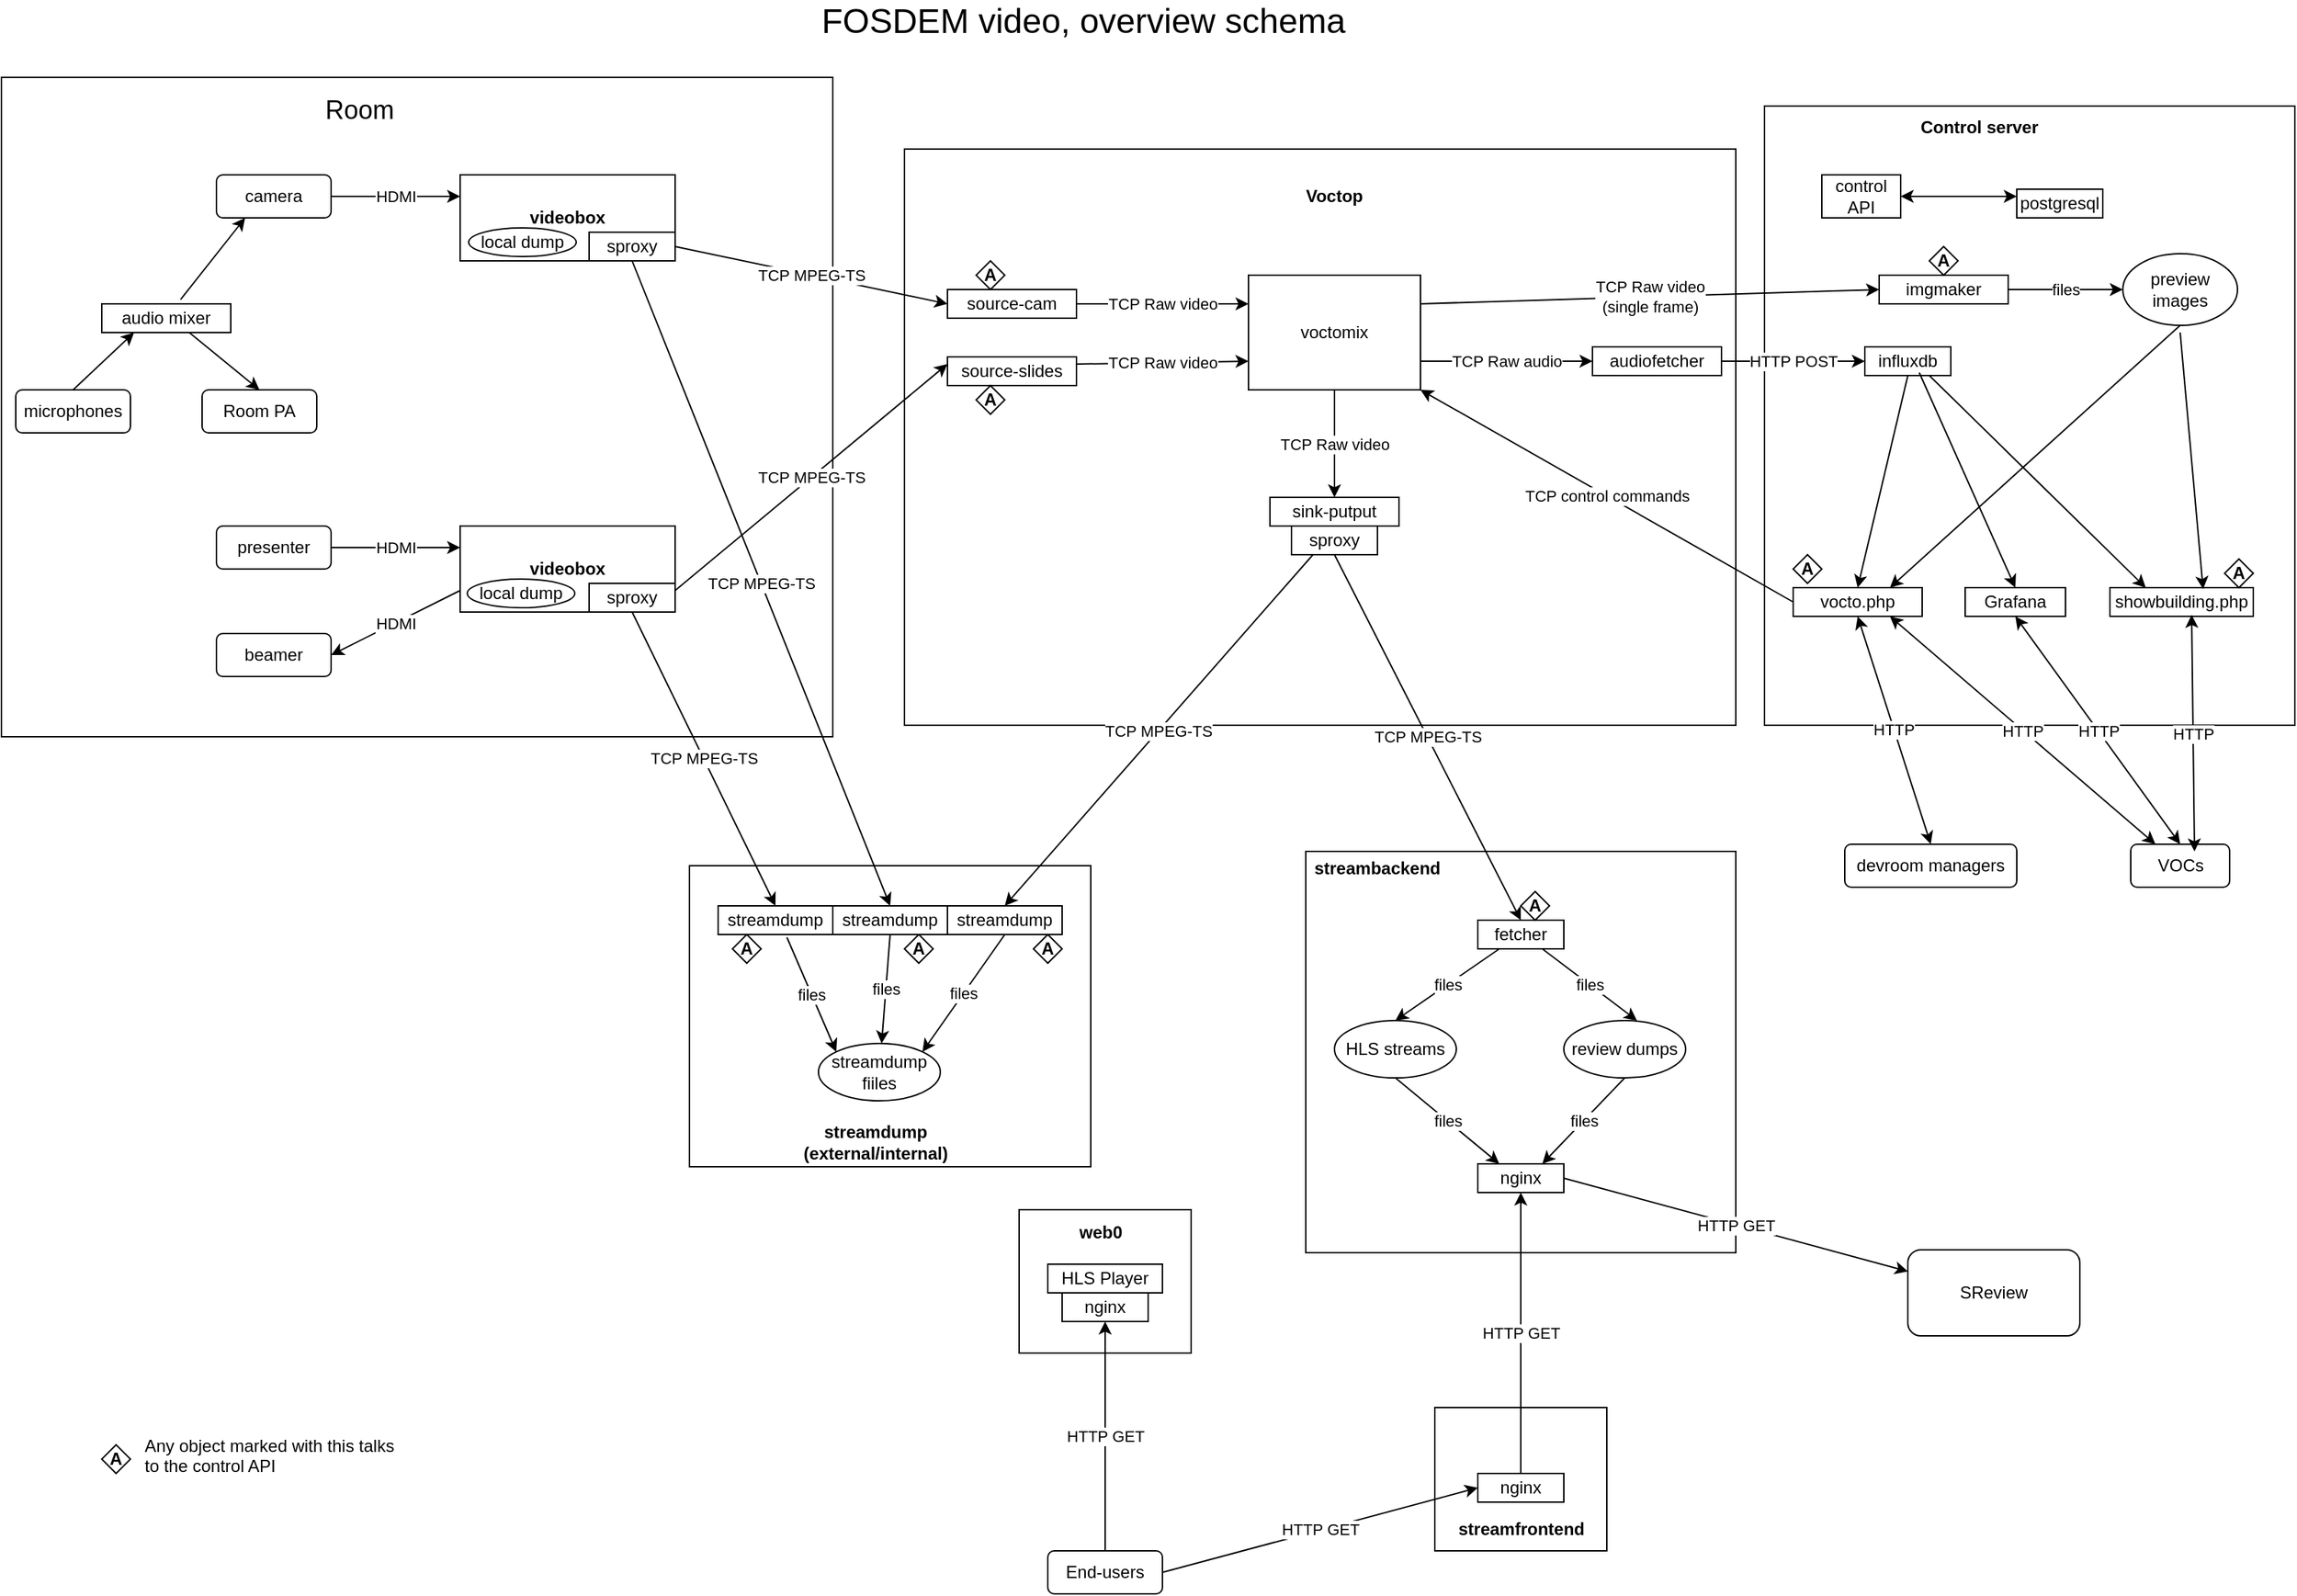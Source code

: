 <mxfile version="22.1.17" type="google">
  <diagram name="Page-1" id="g9NNAyTrI28TUXHVoH37">
    <mxGraphModel grid="1" page="1" gridSize="10" guides="1" tooltips="1" connect="1" arrows="1" fold="1" pageScale="1" pageWidth="1654" pageHeight="1169" math="0" shadow="0">
      <root>
        <mxCell id="0" />
        <mxCell id="1" parent="0" />
        <mxCell id="J2BQLT2Hye8kWJKoQPPj-135" value="" style="rounded=0;whiteSpace=wrap;html=1;" vertex="1" parent="1">
          <mxGeometry x="30" y="74" width="580" height="460" as="geometry" />
        </mxCell>
        <mxCell id="J2BQLT2Hye8kWJKoQPPj-134" value="" style="rounded=0;whiteSpace=wrap;html=1;" vertex="1" parent="1">
          <mxGeometry x="660" y="124" width="580" height="402" as="geometry" />
        </mxCell>
        <mxCell id="J2BQLT2Hye8kWJKoQPPj-126" value="" style="rounded=0;whiteSpace=wrap;html=1;" vertex="1" parent="1">
          <mxGeometry x="940" y="614" width="300" height="280" as="geometry" />
        </mxCell>
        <mxCell id="J2BQLT2Hye8kWJKoQPPj-125" value="" style="rounded=0;whiteSpace=wrap;html=1;" vertex="1" parent="1">
          <mxGeometry x="1260" y="94" width="370" height="432" as="geometry" />
        </mxCell>
        <mxCell id="J2BQLT2Hye8kWJKoQPPj-124" value="" style="rounded=0;whiteSpace=wrap;html=1;" vertex="1" parent="1">
          <mxGeometry x="1030" y="1002" width="120" height="100" as="geometry" />
        </mxCell>
        <mxCell id="J2BQLT2Hye8kWJKoQPPj-122" value="" style="rounded=0;whiteSpace=wrap;html=1;" vertex="1" parent="1">
          <mxGeometry x="740" y="864" width="120" height="100" as="geometry" />
        </mxCell>
        <mxCell id="J2BQLT2Hye8kWJKoQPPj-120" value="" style="rounded=0;whiteSpace=wrap;html=1;" vertex="1" parent="1">
          <mxGeometry x="510" y="624" width="280" height="210" as="geometry" />
        </mxCell>
        <mxCell id="J2BQLT2Hye8kWJKoQPPj-1" value="camera" style="rounded=1;whiteSpace=wrap;html=1;" vertex="1" parent="1">
          <mxGeometry x="180" y="142" width="80" height="30" as="geometry" />
        </mxCell>
        <mxCell id="J2BQLT2Hye8kWJKoQPPj-2" value="&lt;b&gt;videobox&lt;br&gt;&lt;/b&gt;" style="rounded=0;whiteSpace=wrap;html=1;" vertex="1" parent="1">
          <mxGeometry x="350" y="142" width="150" height="60" as="geometry" />
        </mxCell>
        <mxCell id="J2BQLT2Hye8kWJKoQPPj-3" value="HDMI&lt;br&gt;" style="endArrow=classic;html=1;rounded=0;entryX=0;entryY=0.25;entryDx=0;entryDy=0;" edge="1" parent="1" source="J2BQLT2Hye8kWJKoQPPj-1" target="J2BQLT2Hye8kWJKoQPPj-2">
          <mxGeometry width="50" height="50" relative="1" as="geometry">
            <mxPoint x="160" y="312" as="sourcePoint" />
            <mxPoint x="210" y="262" as="targetPoint" />
          </mxGeometry>
        </mxCell>
        <mxCell id="J2BQLT2Hye8kWJKoQPPj-5" value="audio mixer" style="rounded=0;whiteSpace=wrap;html=1;" vertex="1" parent="1">
          <mxGeometry x="100" y="232" width="90" height="20" as="geometry" />
        </mxCell>
        <mxCell id="J2BQLT2Hye8kWJKoQPPj-6" value="Room PA" style="rounded=1;whiteSpace=wrap;html=1;" vertex="1" parent="1">
          <mxGeometry x="170" y="292" width="80" height="30" as="geometry" />
        </mxCell>
        <mxCell id="J2BQLT2Hye8kWJKoQPPj-7" value="microphones" style="rounded=1;whiteSpace=wrap;html=1;" vertex="1" parent="1">
          <mxGeometry x="40" y="292" width="80" height="30" as="geometry" />
        </mxCell>
        <mxCell id="J2BQLT2Hye8kWJKoQPPj-8" value="" style="endArrow=classic;html=1;rounded=0;entryX=0.25;entryY=1;entryDx=0;entryDy=0;exitX=0.5;exitY=0;exitDx=0;exitDy=0;" edge="1" parent="1" source="J2BQLT2Hye8kWJKoQPPj-7" target="J2BQLT2Hye8kWJKoQPPj-5">
          <mxGeometry width="50" height="50" relative="1" as="geometry">
            <mxPoint x="-30" y="462" as="sourcePoint" />
            <mxPoint x="20" y="412" as="targetPoint" />
          </mxGeometry>
        </mxCell>
        <mxCell id="J2BQLT2Hye8kWJKoQPPj-10" value="" style="endArrow=classic;html=1;rounded=0;entryX=0.5;entryY=0;entryDx=0;entryDy=0;exitX=0.678;exitY=1;exitDx=0;exitDy=0;exitPerimeter=0;" edge="1" parent="1" source="J2BQLT2Hye8kWJKoQPPj-5" target="J2BQLT2Hye8kWJKoQPPj-6">
          <mxGeometry width="50" height="50" relative="1" as="geometry">
            <mxPoint x="90" y="302" as="sourcePoint" />
            <mxPoint x="133" y="262" as="targetPoint" />
          </mxGeometry>
        </mxCell>
        <mxCell id="J2BQLT2Hye8kWJKoQPPj-11" value="" style="endArrow=classic;html=1;rounded=0;entryX=0.25;entryY=1;entryDx=0;entryDy=0;exitX=0.611;exitY=-0.15;exitDx=0;exitDy=0;exitPerimeter=0;" edge="1" parent="1" source="J2BQLT2Hye8kWJKoQPPj-5" target="J2BQLT2Hye8kWJKoQPPj-1">
          <mxGeometry width="50" height="50" relative="1" as="geometry">
            <mxPoint x="100" y="312" as="sourcePoint" />
            <mxPoint x="143" y="272" as="targetPoint" />
          </mxGeometry>
        </mxCell>
        <mxCell id="J2BQLT2Hye8kWJKoQPPj-12" value="sproxy" style="rounded=0;whiteSpace=wrap;html=1;" vertex="1" parent="1">
          <mxGeometry x="440" y="182" width="60" height="20" as="geometry" />
        </mxCell>
        <mxCell id="J2BQLT2Hye8kWJKoQPPj-14" value="voctomix" style="rounded=0;whiteSpace=wrap;html=1;" vertex="1" parent="1">
          <mxGeometry x="900" y="212" width="120" height="80" as="geometry" />
        </mxCell>
        <mxCell id="J2BQLT2Hye8kWJKoQPPj-16" value="TCP MPEG-TS" style="endArrow=classic;html=1;rounded=0;exitX=1;exitY=0.5;exitDx=0;exitDy=0;entryX=0;entryY=0.5;entryDx=0;entryDy=0;" edge="1" parent="1" source="J2BQLT2Hye8kWJKoQPPj-12" target="J2BQLT2Hye8kWJKoQPPj-17">
          <mxGeometry width="50" height="50" relative="1" as="geometry">
            <mxPoint x="560" y="202" as="sourcePoint" />
            <mxPoint x="640" y="242" as="targetPoint" />
          </mxGeometry>
        </mxCell>
        <mxCell id="J2BQLT2Hye8kWJKoQPPj-17" value="source-cam" style="rounded=0;whiteSpace=wrap;html=1;" vertex="1" parent="1">
          <mxGeometry x="690" y="222" width="90" height="20" as="geometry" />
        </mxCell>
        <mxCell id="J2BQLT2Hye8kWJKoQPPj-18" value="source-slides" style="rounded=0;whiteSpace=wrap;html=1;" vertex="1" parent="1">
          <mxGeometry x="690" y="269" width="90" height="20" as="geometry" />
        </mxCell>
        <mxCell id="J2BQLT2Hye8kWJKoQPPj-19" value="presenter" style="rounded=1;whiteSpace=wrap;html=1;" vertex="1" parent="1">
          <mxGeometry x="180" y="387" width="80" height="30" as="geometry" />
        </mxCell>
        <mxCell id="J2BQLT2Hye8kWJKoQPPj-20" value="&lt;b&gt;videobox&lt;br&gt;&lt;/b&gt;" style="rounded=0;whiteSpace=wrap;html=1;" vertex="1" parent="1">
          <mxGeometry x="350" y="387" width="150" height="60" as="geometry" />
        </mxCell>
        <mxCell id="J2BQLT2Hye8kWJKoQPPj-21" value="HDMI&lt;br&gt;" style="endArrow=classic;html=1;rounded=0;entryX=0;entryY=0.25;entryDx=0;entryDy=0;" edge="1" parent="1" source="J2BQLT2Hye8kWJKoQPPj-19" target="J2BQLT2Hye8kWJKoQPPj-20">
          <mxGeometry width="50" height="50" relative="1" as="geometry">
            <mxPoint x="160" y="557" as="sourcePoint" />
            <mxPoint x="210" y="507" as="targetPoint" />
          </mxGeometry>
        </mxCell>
        <mxCell id="J2BQLT2Hye8kWJKoQPPj-28" value="sproxy" style="rounded=0;whiteSpace=wrap;html=1;" vertex="1" parent="1">
          <mxGeometry x="440" y="427" width="60" height="20" as="geometry" />
        </mxCell>
        <mxCell id="J2BQLT2Hye8kWJKoQPPj-29" value="beamer" style="rounded=1;whiteSpace=wrap;html=1;" vertex="1" parent="1">
          <mxGeometry x="180" y="462" width="80" height="30" as="geometry" />
        </mxCell>
        <mxCell id="J2BQLT2Hye8kWJKoQPPj-30" value="HDMI&lt;br&gt;" style="endArrow=classic;html=1;rounded=0;entryX=1;entryY=0.5;entryDx=0;entryDy=0;exitX=0;exitY=0.75;exitDx=0;exitDy=0;" edge="1" parent="1" source="J2BQLT2Hye8kWJKoQPPj-20" target="J2BQLT2Hye8kWJKoQPPj-29">
          <mxGeometry width="50" height="50" relative="1" as="geometry">
            <mxPoint x="270" y="412" as="sourcePoint" />
            <mxPoint x="360" y="412" as="targetPoint" />
          </mxGeometry>
        </mxCell>
        <mxCell id="J2BQLT2Hye8kWJKoQPPj-31" value="TCP MPEG-TS" style="endArrow=classic;html=1;rounded=0;exitX=1;exitY=0.25;exitDx=0;exitDy=0;entryX=0;entryY=0.25;entryDx=0;entryDy=0;" edge="1" parent="1" source="J2BQLT2Hye8kWJKoQPPj-28" target="J2BQLT2Hye8kWJKoQPPj-18">
          <mxGeometry width="50" height="50" relative="1" as="geometry">
            <mxPoint x="510" y="202" as="sourcePoint" />
            <mxPoint x="700" y="242" as="targetPoint" />
          </mxGeometry>
        </mxCell>
        <mxCell id="J2BQLT2Hye8kWJKoQPPj-32" value="TCP Raw video" style="endArrow=classic;html=1;rounded=0;exitX=1;exitY=0.5;exitDx=0;exitDy=0;entryX=0;entryY=0.25;entryDx=0;entryDy=0;" edge="1" parent="1" source="J2BQLT2Hye8kWJKoQPPj-17" target="J2BQLT2Hye8kWJKoQPPj-14">
          <mxGeometry width="50" height="50" relative="1" as="geometry">
            <mxPoint x="510" y="202" as="sourcePoint" />
            <mxPoint x="700" y="242" as="targetPoint" />
          </mxGeometry>
        </mxCell>
        <mxCell id="J2BQLT2Hye8kWJKoQPPj-33" value="TCP Raw video" style="endArrow=classic;html=1;rounded=0;exitX=1;exitY=0.25;exitDx=0;exitDy=0;entryX=0;entryY=0.75;entryDx=0;entryDy=0;" edge="1" parent="1" source="J2BQLT2Hye8kWJKoQPPj-18" target="J2BQLT2Hye8kWJKoQPPj-14">
          <mxGeometry width="50" height="50" relative="1" as="geometry">
            <mxPoint x="790" y="242" as="sourcePoint" />
            <mxPoint x="910" y="242" as="targetPoint" />
          </mxGeometry>
        </mxCell>
        <mxCell id="J2BQLT2Hye8kWJKoQPPj-35" value="sink-putput" style="rounded=0;whiteSpace=wrap;html=1;" vertex="1" parent="1">
          <mxGeometry x="915" y="367" width="90" height="20" as="geometry" />
        </mxCell>
        <mxCell id="J2BQLT2Hye8kWJKoQPPj-36" value="sproxy" style="rounded=0;whiteSpace=wrap;html=1;" vertex="1" parent="1">
          <mxGeometry x="930" y="387" width="60" height="20" as="geometry" />
        </mxCell>
        <mxCell id="J2BQLT2Hye8kWJKoQPPj-37" value="TCP Raw video" style="endArrow=classic;html=1;rounded=0;exitX=0.5;exitY=1;exitDx=0;exitDy=0;entryX=0.5;entryY=0;entryDx=0;entryDy=0;" edge="1" parent="1" source="J2BQLT2Hye8kWJKoQPPj-14" target="J2BQLT2Hye8kWJKoQPPj-35">
          <mxGeometry width="50" height="50" relative="1" as="geometry">
            <mxPoint x="790" y="284" as="sourcePoint" />
            <mxPoint x="910" y="282" as="targetPoint" />
          </mxGeometry>
        </mxCell>
        <mxCell id="J2BQLT2Hye8kWJKoQPPj-39" value="Voctop" style="text;html=1;strokeColor=none;fillColor=none;align=center;verticalAlign=middle;whiteSpace=wrap;rounded=0;fontStyle=1" vertex="1" parent="1">
          <mxGeometry x="930" y="142" width="60" height="30" as="geometry" />
        </mxCell>
        <mxCell id="J2BQLT2Hye8kWJKoQPPj-41" value="audiofetcher" style="rounded=0;whiteSpace=wrap;html=1;" vertex="1" parent="1">
          <mxGeometry x="1140" y="262" width="90" height="20" as="geometry" />
        </mxCell>
        <mxCell id="J2BQLT2Hye8kWJKoQPPj-42" value="TCP Raw audio" style="endArrow=classic;html=1;rounded=0;exitX=1;exitY=0.75;exitDx=0;exitDy=0;entryX=0;entryY=0.5;entryDx=0;entryDy=0;" edge="1" parent="1" source="J2BQLT2Hye8kWJKoQPPj-14" target="J2BQLT2Hye8kWJKoQPPj-41">
          <mxGeometry width="50" height="50" relative="1" as="geometry">
            <mxPoint x="790" y="242" as="sourcePoint" />
            <mxPoint x="910" y="242" as="targetPoint" />
          </mxGeometry>
        </mxCell>
        <mxCell id="J2BQLT2Hye8kWJKoQPPj-45" value="influxdb" style="rounded=0;whiteSpace=wrap;html=1;" vertex="1" parent="1">
          <mxGeometry x="1330" y="262" width="60" height="20" as="geometry" />
        </mxCell>
        <mxCell id="J2BQLT2Hye8kWJKoQPPj-46" value="HTTP POST" style="endArrow=classic;html=1;rounded=0;exitX=1;exitY=0.5;exitDx=0;exitDy=0;entryX=0;entryY=0.5;entryDx=0;entryDy=0;" edge="1" parent="1" source="J2BQLT2Hye8kWJKoQPPj-41" target="J2BQLT2Hye8kWJKoQPPj-45">
          <mxGeometry width="50" height="50" relative="1" as="geometry">
            <mxPoint x="1030" y="242" as="sourcePoint" />
            <mxPoint x="1150" y="247" as="targetPoint" />
          </mxGeometry>
        </mxCell>
        <mxCell id="J2BQLT2Hye8kWJKoQPPj-48" value="imgmaker" style="rounded=0;whiteSpace=wrap;html=1;" vertex="1" parent="1">
          <mxGeometry x="1340" y="212" width="90" height="20" as="geometry" />
        </mxCell>
        <mxCell id="J2BQLT2Hye8kWJKoQPPj-50" value="TCP Raw video&lt;br&gt;(single frame)" style="endArrow=classic;html=1;rounded=0;exitX=1;exitY=0.25;exitDx=0;exitDy=0;entryX=0;entryY=0.5;entryDx=0;entryDy=0;" edge="1" parent="1" source="J2BQLT2Hye8kWJKoQPPj-14" target="J2BQLT2Hye8kWJKoQPPj-48">
          <mxGeometry width="50" height="50" relative="1" as="geometry">
            <mxPoint x="790" y="242" as="sourcePoint" />
            <mxPoint x="910" y="242" as="targetPoint" />
          </mxGeometry>
        </mxCell>
        <mxCell id="J2BQLT2Hye8kWJKoQPPj-51" value="preview&lt;br&gt;images" style="ellipse;whiteSpace=wrap;html=1;" vertex="1" parent="1">
          <mxGeometry x="1510" y="197" width="80" height="50" as="geometry" />
        </mxCell>
        <mxCell id="J2BQLT2Hye8kWJKoQPPj-52" value="files" style="endArrow=classic;html=1;rounded=0;exitX=1;exitY=0.5;exitDx=0;exitDy=0;entryX=0;entryY=0.5;entryDx=0;entryDy=0;" edge="1" parent="1" source="J2BQLT2Hye8kWJKoQPPj-48" target="J2BQLT2Hye8kWJKoQPPj-51">
          <mxGeometry width="50" height="50" relative="1" as="geometry">
            <mxPoint x="790" y="284" as="sourcePoint" />
            <mxPoint x="910" y="282" as="targetPoint" />
          </mxGeometry>
        </mxCell>
        <mxCell id="J2BQLT2Hye8kWJKoQPPj-53" value="vocto.php" style="rounded=0;whiteSpace=wrap;html=1;" vertex="1" parent="1">
          <mxGeometry x="1280" y="430" width="90" height="20" as="geometry" />
        </mxCell>
        <mxCell id="J2BQLT2Hye8kWJKoQPPj-54" value="TCP control commands" style="endArrow=classic;html=1;rounded=0;entryX=1;entryY=1;entryDx=0;entryDy=0;exitX=0;exitY=0.5;exitDx=0;exitDy=0;" edge="1" parent="1" source="J2BQLT2Hye8kWJKoQPPj-53" target="J2BQLT2Hye8kWJKoQPPj-14">
          <mxGeometry width="50" height="50" relative="1" as="geometry">
            <mxPoint x="970" y="632" as="sourcePoint" />
            <mxPoint x="1020" y="582" as="targetPoint" />
          </mxGeometry>
        </mxCell>
        <mxCell id="J2BQLT2Hye8kWJKoQPPj-55" value="" style="endArrow=classic;html=1;rounded=0;entryX=0.75;entryY=0;entryDx=0;entryDy=0;exitX=0.5;exitY=1;exitDx=0;exitDy=0;" edge="1" parent="1" source="J2BQLT2Hye8kWJKoQPPj-51" target="J2BQLT2Hye8kWJKoQPPj-53">
          <mxGeometry width="50" height="50" relative="1" as="geometry">
            <mxPoint x="1130" y="582" as="sourcePoint" />
            <mxPoint x="1180" y="532" as="targetPoint" />
          </mxGeometry>
        </mxCell>
        <mxCell id="J2BQLT2Hye8kWJKoQPPj-56" value="" style="endArrow=classic;html=1;rounded=0;entryX=0.5;entryY=0;entryDx=0;entryDy=0;exitX=0.5;exitY=1;exitDx=0;exitDy=0;" edge="1" parent="1" source="J2BQLT2Hye8kWJKoQPPj-45" target="J2BQLT2Hye8kWJKoQPPj-53">
          <mxGeometry width="50" height="50" relative="1" as="geometry">
            <mxPoint x="1200" y="532" as="sourcePoint" />
            <mxPoint x="1250" y="482" as="targetPoint" />
          </mxGeometry>
        </mxCell>
        <mxCell id="J2BQLT2Hye8kWJKoQPPj-57" value="showbuilding.php" style="rounded=0;whiteSpace=wrap;html=1;" vertex="1" parent="1">
          <mxGeometry x="1501" y="430" width="100" height="20" as="geometry" />
        </mxCell>
        <mxCell id="J2BQLT2Hye8kWJKoQPPj-58" value="" style="endArrow=classic;html=1;rounded=0;entryX=0.25;entryY=0;entryDx=0;entryDy=0;exitX=0.75;exitY=1;exitDx=0;exitDy=0;" edge="1" parent="1" source="J2BQLT2Hye8kWJKoQPPj-45" target="J2BQLT2Hye8kWJKoQPPj-57">
          <mxGeometry width="50" height="50" relative="1" as="geometry">
            <mxPoint x="1370" y="292" as="sourcePoint" />
            <mxPoint x="1370" y="417" as="targetPoint" />
          </mxGeometry>
        </mxCell>
        <mxCell id="J2BQLT2Hye8kWJKoQPPj-59" value="" style="endArrow=classic;html=1;rounded=0;entryX=0.65;entryY=0.05;entryDx=0;entryDy=0;entryPerimeter=0;" edge="1" parent="1" target="J2BQLT2Hye8kWJKoQPPj-57">
          <mxGeometry width="50" height="50" relative="1" as="geometry">
            <mxPoint x="1550" y="252" as="sourcePoint" />
            <mxPoint x="1393" y="417" as="targetPoint" />
          </mxGeometry>
        </mxCell>
        <mxCell id="J2BQLT2Hye8kWJKoQPPj-60" value="fetcher" style="rounded=0;whiteSpace=wrap;html=1;" vertex="1" parent="1">
          <mxGeometry x="1060" y="662" width="60" height="20" as="geometry" />
        </mxCell>
        <mxCell id="J2BQLT2Hye8kWJKoQPPj-61" value="TCP MPEG-TS" style="endArrow=classic;html=1;rounded=0;exitX=0.5;exitY=1;exitDx=0;exitDy=0;entryX=0.5;entryY=0;entryDx=0;entryDy=0;" edge="1" parent="1" source="J2BQLT2Hye8kWJKoQPPj-36" target="J2BQLT2Hye8kWJKoQPPj-60">
          <mxGeometry width="50" height="50" relative="1" as="geometry">
            <mxPoint x="510" y="442" as="sourcePoint" />
            <mxPoint x="700" y="284" as="targetPoint" />
          </mxGeometry>
        </mxCell>
        <mxCell id="J2BQLT2Hye8kWJKoQPPj-62" value="HLS streams" style="ellipse;whiteSpace=wrap;html=1;" vertex="1" parent="1">
          <mxGeometry x="960" y="732" width="85" height="40" as="geometry" />
        </mxCell>
        <mxCell id="J2BQLT2Hye8kWJKoQPPj-63" value="files" style="endArrow=classic;html=1;rounded=0;exitX=0.25;exitY=1;exitDx=0;exitDy=0;entryX=0.5;entryY=0;entryDx=0;entryDy=0;" edge="1" parent="1" source="J2BQLT2Hye8kWJKoQPPj-60" target="J2BQLT2Hye8kWJKoQPPj-62">
          <mxGeometry width="50" height="50" relative="1" as="geometry">
            <mxPoint x="1570" y="232" as="sourcePoint" />
            <mxPoint x="1650" y="232" as="targetPoint" />
          </mxGeometry>
        </mxCell>
        <mxCell id="J2BQLT2Hye8kWJKoQPPj-64" value="review dumps" style="ellipse;whiteSpace=wrap;html=1;" vertex="1" parent="1">
          <mxGeometry x="1120" y="732" width="85" height="40" as="geometry" />
        </mxCell>
        <mxCell id="J2BQLT2Hye8kWJKoQPPj-65" value="files" style="endArrow=classic;html=1;rounded=0;exitX=0.75;exitY=1;exitDx=0;exitDy=0;entryX=0.6;entryY=0;entryDx=0;entryDy=0;entryPerimeter=0;" edge="1" parent="1" source="J2BQLT2Hye8kWJKoQPPj-60" target="J2BQLT2Hye8kWJKoQPPj-64">
          <mxGeometry width="50" height="50" relative="1" as="geometry">
            <mxPoint x="1085" y="692" as="sourcePoint" />
            <mxPoint x="1013" y="742" as="targetPoint" />
          </mxGeometry>
        </mxCell>
        <mxCell id="J2BQLT2Hye8kWJKoQPPj-66" value="nginx" style="rounded=0;whiteSpace=wrap;html=1;" vertex="1" parent="1">
          <mxGeometry x="1060" y="832" width="60" height="20" as="geometry" />
        </mxCell>
        <mxCell id="J2BQLT2Hye8kWJKoQPPj-67" value="files" style="endArrow=classic;html=1;rounded=0;exitX=0.5;exitY=1;exitDx=0;exitDy=0;entryX=0.25;entryY=0;entryDx=0;entryDy=0;" edge="1" parent="1" source="J2BQLT2Hye8kWJKoQPPj-62" target="J2BQLT2Hye8kWJKoQPPj-66">
          <mxGeometry width="50" height="50" relative="1" as="geometry">
            <mxPoint x="1085" y="692" as="sourcePoint" />
            <mxPoint x="1013" y="742" as="targetPoint" />
          </mxGeometry>
        </mxCell>
        <mxCell id="J2BQLT2Hye8kWJKoQPPj-68" value="files" style="endArrow=classic;html=1;rounded=0;exitX=0.5;exitY=1;exitDx=0;exitDy=0;entryX=0.75;entryY=0;entryDx=0;entryDy=0;" edge="1" parent="1" source="J2BQLT2Hye8kWJKoQPPj-64" target="J2BQLT2Hye8kWJKoQPPj-66">
          <mxGeometry width="50" height="50" relative="1" as="geometry">
            <mxPoint x="1095" y="702" as="sourcePoint" />
            <mxPoint x="1023" y="752" as="targetPoint" />
          </mxGeometry>
        </mxCell>
        <mxCell id="J2BQLT2Hye8kWJKoQPPj-69" value="nginx" style="rounded=0;whiteSpace=wrap;html=1;" vertex="1" parent="1">
          <mxGeometry x="1060" y="1048" width="60" height="20" as="geometry" />
        </mxCell>
        <mxCell id="J2BQLT2Hye8kWJKoQPPj-70" value="HTTP GET" style="endArrow=classic;html=1;rounded=0;exitX=0.5;exitY=0;exitDx=0;exitDy=0;entryX=0.5;entryY=1;entryDx=0;entryDy=0;" edge="1" parent="1" source="J2BQLT2Hye8kWJKoQPPj-69" target="J2BQLT2Hye8kWJKoQPPj-66">
          <mxGeometry width="50" height="50" relative="1" as="geometry">
            <mxPoint x="1370" y="282" as="sourcePoint" />
            <mxPoint x="990" y="844" as="targetPoint" />
          </mxGeometry>
        </mxCell>
        <mxCell id="J2BQLT2Hye8kWJKoQPPj-71" value="streamdump" style="rounded=0;whiteSpace=wrap;html=1;" vertex="1" parent="1">
          <mxGeometry x="530" y="652" width="80" height="20" as="geometry" />
        </mxCell>
        <mxCell id="J2BQLT2Hye8kWJKoQPPj-72" value="streamdump" style="rounded=0;whiteSpace=wrap;html=1;" vertex="1" parent="1">
          <mxGeometry x="610" y="652" width="80" height="20" as="geometry" />
        </mxCell>
        <mxCell id="J2BQLT2Hye8kWJKoQPPj-73" value="streamdump" style="rounded=0;whiteSpace=wrap;html=1;" vertex="1" parent="1">
          <mxGeometry x="690" y="652" width="80" height="20" as="geometry" />
        </mxCell>
        <mxCell id="J2BQLT2Hye8kWJKoQPPj-74" value="TCP MPEG-TS" style="endArrow=classic;html=1;rounded=0;exitX=0.5;exitY=1;exitDx=0;exitDy=0;entryX=0.5;entryY=0;entryDx=0;entryDy=0;" edge="1" parent="1" source="J2BQLT2Hye8kWJKoQPPj-28" target="J2BQLT2Hye8kWJKoQPPj-71">
          <mxGeometry width="50" height="50" relative="1" as="geometry">
            <mxPoint x="510" y="442" as="sourcePoint" />
            <mxPoint x="700" y="284" as="targetPoint" />
          </mxGeometry>
        </mxCell>
        <mxCell id="J2BQLT2Hye8kWJKoQPPj-75" value="TCP MPEG-TS" style="endArrow=classic;html=1;rounded=0;exitX=0.5;exitY=1;exitDx=0;exitDy=0;entryX=0.5;entryY=0;entryDx=0;entryDy=0;" edge="1" parent="1" source="J2BQLT2Hye8kWJKoQPPj-12" target="J2BQLT2Hye8kWJKoQPPj-72">
          <mxGeometry width="50" height="50" relative="1" as="geometry">
            <mxPoint x="520" y="452" as="sourcePoint" />
            <mxPoint x="710" y="294" as="targetPoint" />
          </mxGeometry>
        </mxCell>
        <mxCell id="J2BQLT2Hye8kWJKoQPPj-76" value="TCP MPEG-TS" style="endArrow=classic;html=1;rounded=0;exitX=0.25;exitY=1;exitDx=0;exitDy=0;entryX=0.5;entryY=0;entryDx=0;entryDy=0;" edge="1" parent="1" source="J2BQLT2Hye8kWJKoQPPj-36" target="J2BQLT2Hye8kWJKoQPPj-73">
          <mxGeometry width="50" height="50" relative="1" as="geometry">
            <mxPoint x="530" y="462" as="sourcePoint" />
            <mxPoint x="720" y="304" as="targetPoint" />
          </mxGeometry>
        </mxCell>
        <mxCell id="J2BQLT2Hye8kWJKoQPPj-77" value="streamdump&lt;br&gt;fiiles" style="ellipse;whiteSpace=wrap;html=1;" vertex="1" parent="1">
          <mxGeometry x="600" y="748" width="85" height="40" as="geometry" />
        </mxCell>
        <mxCell id="J2BQLT2Hye8kWJKoQPPj-78" value="files" style="endArrow=classic;html=1;rounded=0;exitX=0.6;exitY=1.1;exitDx=0;exitDy=0;entryX=0;entryY=0;entryDx=0;entryDy=0;exitPerimeter=0;" edge="1" parent="1" source="J2BQLT2Hye8kWJKoQPPj-71" target="J2BQLT2Hye8kWJKoQPPj-77">
          <mxGeometry width="50" height="50" relative="1" as="geometry">
            <mxPoint x="1085" y="692" as="sourcePoint" />
            <mxPoint x="1013" y="742" as="targetPoint" />
          </mxGeometry>
        </mxCell>
        <mxCell id="J2BQLT2Hye8kWJKoQPPj-79" value="files" style="endArrow=classic;html=1;rounded=0;exitX=0.5;exitY=1;exitDx=0;exitDy=0;" edge="1" parent="1" source="J2BQLT2Hye8kWJKoQPPj-72" target="J2BQLT2Hye8kWJKoQPPj-77">
          <mxGeometry width="50" height="50" relative="1" as="geometry">
            <mxPoint x="1095" y="702" as="sourcePoint" />
            <mxPoint x="1023" y="752" as="targetPoint" />
          </mxGeometry>
        </mxCell>
        <mxCell id="J2BQLT2Hye8kWJKoQPPj-80" value="files" style="endArrow=classic;html=1;rounded=0;exitX=0.5;exitY=1;exitDx=0;exitDy=0;entryX=1;entryY=0;entryDx=0;entryDy=0;" edge="1" parent="1" source="J2BQLT2Hye8kWJKoQPPj-73" target="J2BQLT2Hye8kWJKoQPPj-77">
          <mxGeometry width="50" height="50" relative="1" as="geometry">
            <mxPoint x="1105" y="712" as="sourcePoint" />
            <mxPoint x="1033" y="762" as="targetPoint" />
          </mxGeometry>
        </mxCell>
        <mxCell id="J2BQLT2Hye8kWJKoQPPj-81" value="local dump" style="ellipse;whiteSpace=wrap;html=1;" vertex="1" parent="1">
          <mxGeometry x="356" y="179" width="75" height="20" as="geometry" />
        </mxCell>
        <mxCell id="J2BQLT2Hye8kWJKoQPPj-83" value="local dump" style="ellipse;whiteSpace=wrap;html=1;" vertex="1" parent="1">
          <mxGeometry x="355" y="424" width="75" height="20" as="geometry" />
        </mxCell>
        <mxCell id="J2BQLT2Hye8kWJKoQPPj-84" value="SReview" style="rounded=1;whiteSpace=wrap;html=1;" vertex="1" parent="1">
          <mxGeometry x="1360" y="892" width="120" height="60" as="geometry" />
        </mxCell>
        <mxCell id="J2BQLT2Hye8kWJKoQPPj-85" value="HTTP GET" style="endArrow=classic;html=1;rounded=0;exitX=1;exitY=0.5;exitDx=0;exitDy=0;entryX=0;entryY=0.25;entryDx=0;entryDy=0;" edge="1" parent="1" source="J2BQLT2Hye8kWJKoQPPj-66" target="J2BQLT2Hye8kWJKoQPPj-84">
          <mxGeometry width="50" height="50" relative="1" as="geometry">
            <mxPoint x="1100" y="862" as="sourcePoint" />
            <mxPoint x="1100" y="1002" as="targetPoint" />
          </mxGeometry>
        </mxCell>
        <mxCell id="J2BQLT2Hye8kWJKoQPPj-86" value="End-users" style="rounded=1;whiteSpace=wrap;html=1;" vertex="1" parent="1">
          <mxGeometry x="760" y="1102" width="80" height="30" as="geometry" />
        </mxCell>
        <mxCell id="J2BQLT2Hye8kWJKoQPPj-87" value="HTTP GET" style="endArrow=classic;html=1;rounded=0;exitX=1;exitY=0.5;exitDx=0;exitDy=0;entryX=0;entryY=0.5;entryDx=0;entryDy=0;" edge="1" parent="1" source="J2BQLT2Hye8kWJKoQPPj-86" target="J2BQLT2Hye8kWJKoQPPj-69">
          <mxGeometry width="50" height="50" relative="1" as="geometry">
            <mxPoint x="1100" y="862" as="sourcePoint" />
            <mxPoint x="1100" y="1002" as="targetPoint" />
          </mxGeometry>
        </mxCell>
        <mxCell id="J2BQLT2Hye8kWJKoQPPj-88" value="nginx" style="rounded=0;whiteSpace=wrap;html=1;" vertex="1" parent="1">
          <mxGeometry x="770" y="922" width="60" height="20" as="geometry" />
        </mxCell>
        <mxCell id="J2BQLT2Hye8kWJKoQPPj-89" value="HLS Player" style="rounded=0;whiteSpace=wrap;html=1;" vertex="1" parent="1">
          <mxGeometry x="760" y="902" width="80" height="20" as="geometry" />
        </mxCell>
        <mxCell id="J2BQLT2Hye8kWJKoQPPj-91" value="HTTP GET" style="endArrow=classic;html=1;rounded=0;exitX=0.5;exitY=0;exitDx=0;exitDy=0;entryX=0.5;entryY=1;entryDx=0;entryDy=0;" edge="1" parent="1" source="J2BQLT2Hye8kWJKoQPPj-86" target="J2BQLT2Hye8kWJKoQPPj-88">
          <mxGeometry width="50" height="50" relative="1" as="geometry">
            <mxPoint x="850" y="1127" as="sourcePoint" />
            <mxPoint x="1070" y="1012" as="targetPoint" />
          </mxGeometry>
        </mxCell>
        <mxCell id="J2BQLT2Hye8kWJKoQPPj-92" value="Grafana" style="rounded=0;whiteSpace=wrap;html=1;" vertex="1" parent="1">
          <mxGeometry x="1400" y="430" width="70" height="20" as="geometry" />
        </mxCell>
        <mxCell id="J2BQLT2Hye8kWJKoQPPj-94" value="" style="endArrow=classic;html=1;rounded=0;entryX=0.5;entryY=0;entryDx=0;entryDy=0;exitX=0.633;exitY=0.9;exitDx=0;exitDy=0;exitPerimeter=0;" edge="1" parent="1" source="J2BQLT2Hye8kWJKoQPPj-45" target="J2BQLT2Hye8kWJKoQPPj-92">
          <mxGeometry width="50" height="50" relative="1" as="geometry">
            <mxPoint x="1370" y="292" as="sourcePoint" />
            <mxPoint x="1335" y="440" as="targetPoint" />
          </mxGeometry>
        </mxCell>
        <mxCell id="J2BQLT2Hye8kWJKoQPPj-95" value="control API" style="rounded=0;whiteSpace=wrap;html=1;" vertex="1" parent="1">
          <mxGeometry x="1300" y="142" width="55" height="30" as="geometry" />
        </mxCell>
        <mxCell id="J2BQLT2Hye8kWJKoQPPj-96" value="postgresql" style="rounded=0;whiteSpace=wrap;html=1;" vertex="1" parent="1">
          <mxGeometry x="1436" y="152" width="60" height="20" as="geometry" />
        </mxCell>
        <mxCell id="J2BQLT2Hye8kWJKoQPPj-97" value="" style="endArrow=classic;startArrow=classic;html=1;rounded=0;entryX=0;entryY=0.25;entryDx=0;entryDy=0;exitX=1;exitY=0.5;exitDx=0;exitDy=0;" edge="1" parent="1" source="J2BQLT2Hye8kWJKoQPPj-95" target="J2BQLT2Hye8kWJKoQPPj-96">
          <mxGeometry width="50" height="50" relative="1" as="geometry">
            <mxPoint x="1295" y="162" as="sourcePoint" />
            <mxPoint x="1345" y="112" as="targetPoint" />
          </mxGeometry>
        </mxCell>
        <mxCell id="J2BQLT2Hye8kWJKoQPPj-101" value="A" style="rhombus;whiteSpace=wrap;html=1;fontStyle=1" vertex="1" parent="1">
          <mxGeometry x="710" y="202" width="20" height="20" as="geometry" />
        </mxCell>
        <mxCell id="J2BQLT2Hye8kWJKoQPPj-102" value="A" style="rhombus;whiteSpace=wrap;html=1;fontStyle=1" vertex="1" parent="1">
          <mxGeometry x="710" y="289" width="20" height="20" as="geometry" />
        </mxCell>
        <mxCell id="J2BQLT2Hye8kWJKoQPPj-103" value="A" style="rhombus;whiteSpace=wrap;html=1;fontStyle=1" vertex="1" parent="1">
          <mxGeometry x="1090" y="642" width="20" height="20" as="geometry" />
        </mxCell>
        <mxCell id="J2BQLT2Hye8kWJKoQPPj-104" value="A" style="rhombus;whiteSpace=wrap;html=1;fontStyle=1" vertex="1" parent="1">
          <mxGeometry x="750" y="672" width="20" height="20" as="geometry" />
        </mxCell>
        <mxCell id="J2BQLT2Hye8kWJKoQPPj-105" value="A" style="rhombus;whiteSpace=wrap;html=1;fontStyle=1" vertex="1" parent="1">
          <mxGeometry x="660" y="672" width="20" height="20" as="geometry" />
        </mxCell>
        <mxCell id="J2BQLT2Hye8kWJKoQPPj-106" value="A" style="rhombus;whiteSpace=wrap;html=1;fontStyle=1" vertex="1" parent="1">
          <mxGeometry x="540" y="672" width="20" height="20" as="geometry" />
        </mxCell>
        <mxCell id="J2BQLT2Hye8kWJKoQPPj-107" value="A" style="rhombus;whiteSpace=wrap;html=1;fontStyle=1" vertex="1" parent="1">
          <mxGeometry x="100" y="1028" width="20" height="20" as="geometry" />
        </mxCell>
        <mxCell id="J2BQLT2Hye8kWJKoQPPj-108" value="Any object marked with this talks to the control API" style="text;html=1;strokeColor=none;fillColor=none;spacing=5;spacingTop=-20;whiteSpace=wrap;overflow=hidden;rounded=0;" vertex="1" parent="1">
          <mxGeometry x="125" y="1032" width="190" height="30" as="geometry" />
        </mxCell>
        <mxCell id="J2BQLT2Hye8kWJKoQPPj-109" value="A" style="rhombus;whiteSpace=wrap;html=1;fontStyle=1" vertex="1" parent="1">
          <mxGeometry x="1280" y="407" width="20" height="20" as="geometry" />
        </mxCell>
        <mxCell id="J2BQLT2Hye8kWJKoQPPj-110" value="A" style="rhombus;whiteSpace=wrap;html=1;fontStyle=1" vertex="1" parent="1">
          <mxGeometry x="1581" y="410" width="20" height="20" as="geometry" />
        </mxCell>
        <mxCell id="J2BQLT2Hye8kWJKoQPPj-111" value="A" style="rhombus;whiteSpace=wrap;html=1;fontStyle=1" vertex="1" parent="1">
          <mxGeometry x="1375" y="192" width="20" height="20" as="geometry" />
        </mxCell>
        <mxCell id="J2BQLT2Hye8kWJKoQPPj-113" value="Control server" style="text;html=1;strokeColor=none;fillColor=none;align=center;verticalAlign=middle;whiteSpace=wrap;rounded=0;fontStyle=1" vertex="1" parent="1">
          <mxGeometry x="1340" y="94" width="140" height="30" as="geometry" />
        </mxCell>
        <mxCell id="J2BQLT2Hye8kWJKoQPPj-114" value="streambackend" style="text;html=1;strokeColor=none;fillColor=none;align=center;verticalAlign=middle;whiteSpace=wrap;rounded=0;fontStyle=1" vertex="1" parent="1">
          <mxGeometry x="930" y="611" width="120" height="30" as="geometry" />
        </mxCell>
        <mxCell id="J2BQLT2Hye8kWJKoQPPj-115" value="streamfrontend" style="text;html=1;strokeColor=none;fillColor=none;align=center;verticalAlign=middle;whiteSpace=wrap;rounded=0;fontStyle=1" vertex="1" parent="1">
          <mxGeometry x="1042.5" y="1072" width="95" height="30" as="geometry" />
        </mxCell>
        <mxCell id="J2BQLT2Hye8kWJKoQPPj-116" value="web0" style="text;html=1;strokeColor=none;fillColor=none;align=center;verticalAlign=middle;whiteSpace=wrap;rounded=0;fontStyle=1" vertex="1" parent="1">
          <mxGeometry x="767" y="865" width="60" height="30" as="geometry" />
        </mxCell>
        <mxCell id="J2BQLT2Hye8kWJKoQPPj-117" value="&lt;font style=&quot;font-size: 18px;&quot;&gt;Room&lt;/font&gt;" style="text;html=1;strokeColor=none;fillColor=none;align=center;verticalAlign=middle;whiteSpace=wrap;rounded=0;" vertex="1" parent="1">
          <mxGeometry x="250" y="82" width="60" height="30" as="geometry" />
        </mxCell>
        <mxCell id="J2BQLT2Hye8kWJKoQPPj-119" value="streamdump (external/internal)" style="text;html=1;strokeColor=none;fillColor=none;align=center;verticalAlign=middle;whiteSpace=wrap;rounded=0;fontStyle=1" vertex="1" parent="1">
          <mxGeometry x="610" y="802" width="60" height="30" as="geometry" />
        </mxCell>
        <mxCell id="J2BQLT2Hye8kWJKoQPPj-127" value="devroom managers" style="rounded=1;whiteSpace=wrap;html=1;" vertex="1" parent="1">
          <mxGeometry x="1316" y="609" width="120" height="30" as="geometry" />
        </mxCell>
        <mxCell id="J2BQLT2Hye8kWJKoQPPj-128" value="VOCs" style="rounded=1;whiteSpace=wrap;html=1;" vertex="1" parent="1">
          <mxGeometry x="1515.5" y="609" width="69" height="30" as="geometry" />
        </mxCell>
        <mxCell id="J2BQLT2Hye8kWJKoQPPj-129" value="HTTP" style="endArrow=classic;startArrow=classic;html=1;rounded=0;entryX=0.5;entryY=1;entryDx=0;entryDy=0;exitX=0.5;exitY=0;exitDx=0;exitDy=0;" edge="1" parent="1" source="J2BQLT2Hye8kWJKoQPPj-127" target="J2BQLT2Hye8kWJKoQPPj-53">
          <mxGeometry width="50" height="50" relative="1" as="geometry">
            <mxPoint x="1300" y="584" as="sourcePoint" />
            <mxPoint x="1350" y="534" as="targetPoint" />
          </mxGeometry>
        </mxCell>
        <mxCell id="J2BQLT2Hye8kWJKoQPPj-131" value="HTTP" style="endArrow=classic;startArrow=classic;html=1;rounded=0;exitX=0.25;exitY=0;exitDx=0;exitDy=0;entryX=0.75;entryY=1;entryDx=0;entryDy=0;" edge="1" parent="1" source="J2BQLT2Hye8kWJKoQPPj-128" target="J2BQLT2Hye8kWJKoQPPj-53">
          <mxGeometry width="50" height="50" relative="1" as="geometry">
            <mxPoint x="1487" y="606" as="sourcePoint" />
            <mxPoint x="1436" y="447" as="targetPoint" />
          </mxGeometry>
        </mxCell>
        <mxCell id="J2BQLT2Hye8kWJKoQPPj-132" value="HTTP" style="endArrow=classic;startArrow=classic;html=1;rounded=0;exitX=0.5;exitY=0;exitDx=0;exitDy=0;entryX=0.5;entryY=1;entryDx=0;entryDy=0;" edge="1" parent="1" source="J2BQLT2Hye8kWJKoQPPj-128" target="J2BQLT2Hye8kWJKoQPPj-92">
          <mxGeometry width="50" height="50" relative="1" as="geometry">
            <mxPoint x="1560" y="619" as="sourcePoint" />
            <mxPoint x="1358" y="460" as="targetPoint" />
          </mxGeometry>
        </mxCell>
        <mxCell id="J2BQLT2Hye8kWJKoQPPj-133" value="HTTP" style="endArrow=classic;startArrow=classic;html=1;rounded=0;entryX=0.57;entryY=0.95;entryDx=0;entryDy=0;entryPerimeter=0;" edge="1" parent="1" target="J2BQLT2Hye8kWJKoQPPj-57">
          <mxGeometry width="50" height="50" relative="1" as="geometry">
            <mxPoint x="1560" y="614" as="sourcePoint" />
            <mxPoint x="1445" y="460" as="targetPoint" />
          </mxGeometry>
        </mxCell>
        <mxCell id="J2BQLT2Hye8kWJKoQPPj-136" value="&lt;font style=&quot;font-size: 24px;&quot;&gt;FOSDEM video, overview schema&lt;/font&gt;" style="text;html=1;strokeColor=none;fillColor=none;align=center;verticalAlign=middle;whiteSpace=wrap;rounded=0;" vertex="1" parent="1">
          <mxGeometry x="560" y="20" width="450" height="30" as="geometry" />
        </mxCell>
      </root>
    </mxGraphModel>
  </diagram>
</mxfile>
